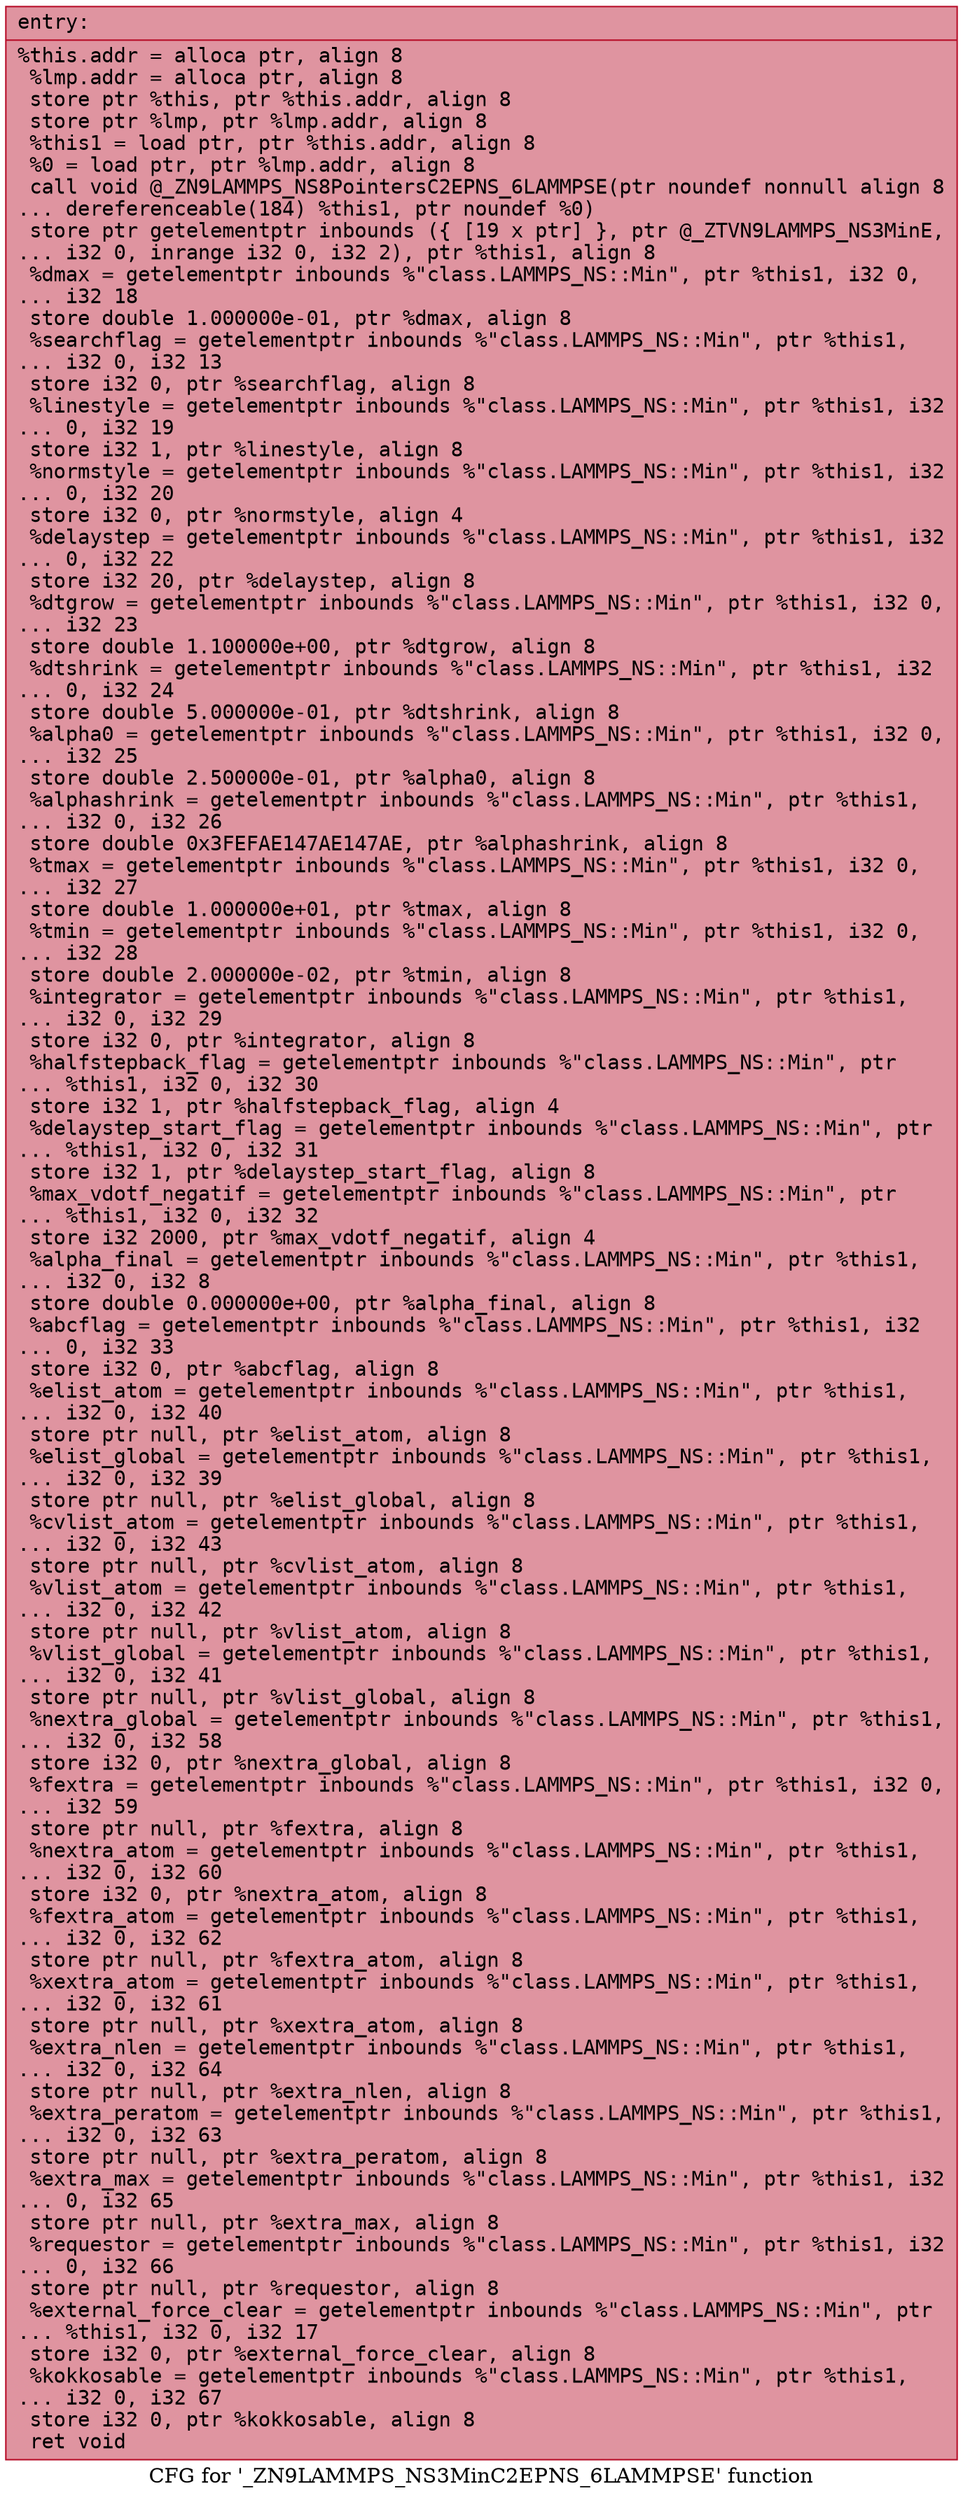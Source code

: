 digraph "CFG for '_ZN9LAMMPS_NS3MinC2EPNS_6LAMMPSE' function" {
	label="CFG for '_ZN9LAMMPS_NS3MinC2EPNS_6LAMMPSE' function";

	Node0x55814abed6b0 [shape=record,color="#b70d28ff", style=filled, fillcolor="#b70d2870" fontname="Courier",label="{entry:\l|  %this.addr = alloca ptr, align 8\l  %lmp.addr = alloca ptr, align 8\l  store ptr %this, ptr %this.addr, align 8\l  store ptr %lmp, ptr %lmp.addr, align 8\l  %this1 = load ptr, ptr %this.addr, align 8\l  %0 = load ptr, ptr %lmp.addr, align 8\l  call void @_ZN9LAMMPS_NS8PointersC2EPNS_6LAMMPSE(ptr noundef nonnull align 8\l... dereferenceable(184) %this1, ptr noundef %0)\l  store ptr getelementptr inbounds (\{ [19 x ptr] \}, ptr @_ZTVN9LAMMPS_NS3MinE,\l... i32 0, inrange i32 0, i32 2), ptr %this1, align 8\l  %dmax = getelementptr inbounds %\"class.LAMMPS_NS::Min\", ptr %this1, i32 0,\l... i32 18\l  store double 1.000000e-01, ptr %dmax, align 8\l  %searchflag = getelementptr inbounds %\"class.LAMMPS_NS::Min\", ptr %this1,\l... i32 0, i32 13\l  store i32 0, ptr %searchflag, align 8\l  %linestyle = getelementptr inbounds %\"class.LAMMPS_NS::Min\", ptr %this1, i32\l... 0, i32 19\l  store i32 1, ptr %linestyle, align 8\l  %normstyle = getelementptr inbounds %\"class.LAMMPS_NS::Min\", ptr %this1, i32\l... 0, i32 20\l  store i32 0, ptr %normstyle, align 4\l  %delaystep = getelementptr inbounds %\"class.LAMMPS_NS::Min\", ptr %this1, i32\l... 0, i32 22\l  store i32 20, ptr %delaystep, align 8\l  %dtgrow = getelementptr inbounds %\"class.LAMMPS_NS::Min\", ptr %this1, i32 0,\l... i32 23\l  store double 1.100000e+00, ptr %dtgrow, align 8\l  %dtshrink = getelementptr inbounds %\"class.LAMMPS_NS::Min\", ptr %this1, i32\l... 0, i32 24\l  store double 5.000000e-01, ptr %dtshrink, align 8\l  %alpha0 = getelementptr inbounds %\"class.LAMMPS_NS::Min\", ptr %this1, i32 0,\l... i32 25\l  store double 2.500000e-01, ptr %alpha0, align 8\l  %alphashrink = getelementptr inbounds %\"class.LAMMPS_NS::Min\", ptr %this1,\l... i32 0, i32 26\l  store double 0x3FEFAE147AE147AE, ptr %alphashrink, align 8\l  %tmax = getelementptr inbounds %\"class.LAMMPS_NS::Min\", ptr %this1, i32 0,\l... i32 27\l  store double 1.000000e+01, ptr %tmax, align 8\l  %tmin = getelementptr inbounds %\"class.LAMMPS_NS::Min\", ptr %this1, i32 0,\l... i32 28\l  store double 2.000000e-02, ptr %tmin, align 8\l  %integrator = getelementptr inbounds %\"class.LAMMPS_NS::Min\", ptr %this1,\l... i32 0, i32 29\l  store i32 0, ptr %integrator, align 8\l  %halfstepback_flag = getelementptr inbounds %\"class.LAMMPS_NS::Min\", ptr\l... %this1, i32 0, i32 30\l  store i32 1, ptr %halfstepback_flag, align 4\l  %delaystep_start_flag = getelementptr inbounds %\"class.LAMMPS_NS::Min\", ptr\l... %this1, i32 0, i32 31\l  store i32 1, ptr %delaystep_start_flag, align 8\l  %max_vdotf_negatif = getelementptr inbounds %\"class.LAMMPS_NS::Min\", ptr\l... %this1, i32 0, i32 32\l  store i32 2000, ptr %max_vdotf_negatif, align 4\l  %alpha_final = getelementptr inbounds %\"class.LAMMPS_NS::Min\", ptr %this1,\l... i32 0, i32 8\l  store double 0.000000e+00, ptr %alpha_final, align 8\l  %abcflag = getelementptr inbounds %\"class.LAMMPS_NS::Min\", ptr %this1, i32\l... 0, i32 33\l  store i32 0, ptr %abcflag, align 8\l  %elist_atom = getelementptr inbounds %\"class.LAMMPS_NS::Min\", ptr %this1,\l... i32 0, i32 40\l  store ptr null, ptr %elist_atom, align 8\l  %elist_global = getelementptr inbounds %\"class.LAMMPS_NS::Min\", ptr %this1,\l... i32 0, i32 39\l  store ptr null, ptr %elist_global, align 8\l  %cvlist_atom = getelementptr inbounds %\"class.LAMMPS_NS::Min\", ptr %this1,\l... i32 0, i32 43\l  store ptr null, ptr %cvlist_atom, align 8\l  %vlist_atom = getelementptr inbounds %\"class.LAMMPS_NS::Min\", ptr %this1,\l... i32 0, i32 42\l  store ptr null, ptr %vlist_atom, align 8\l  %vlist_global = getelementptr inbounds %\"class.LAMMPS_NS::Min\", ptr %this1,\l... i32 0, i32 41\l  store ptr null, ptr %vlist_global, align 8\l  %nextra_global = getelementptr inbounds %\"class.LAMMPS_NS::Min\", ptr %this1,\l... i32 0, i32 58\l  store i32 0, ptr %nextra_global, align 8\l  %fextra = getelementptr inbounds %\"class.LAMMPS_NS::Min\", ptr %this1, i32 0,\l... i32 59\l  store ptr null, ptr %fextra, align 8\l  %nextra_atom = getelementptr inbounds %\"class.LAMMPS_NS::Min\", ptr %this1,\l... i32 0, i32 60\l  store i32 0, ptr %nextra_atom, align 8\l  %fextra_atom = getelementptr inbounds %\"class.LAMMPS_NS::Min\", ptr %this1,\l... i32 0, i32 62\l  store ptr null, ptr %fextra_atom, align 8\l  %xextra_atom = getelementptr inbounds %\"class.LAMMPS_NS::Min\", ptr %this1,\l... i32 0, i32 61\l  store ptr null, ptr %xextra_atom, align 8\l  %extra_nlen = getelementptr inbounds %\"class.LAMMPS_NS::Min\", ptr %this1,\l... i32 0, i32 64\l  store ptr null, ptr %extra_nlen, align 8\l  %extra_peratom = getelementptr inbounds %\"class.LAMMPS_NS::Min\", ptr %this1,\l... i32 0, i32 63\l  store ptr null, ptr %extra_peratom, align 8\l  %extra_max = getelementptr inbounds %\"class.LAMMPS_NS::Min\", ptr %this1, i32\l... 0, i32 65\l  store ptr null, ptr %extra_max, align 8\l  %requestor = getelementptr inbounds %\"class.LAMMPS_NS::Min\", ptr %this1, i32\l... 0, i32 66\l  store ptr null, ptr %requestor, align 8\l  %external_force_clear = getelementptr inbounds %\"class.LAMMPS_NS::Min\", ptr\l... %this1, i32 0, i32 17\l  store i32 0, ptr %external_force_clear, align 8\l  %kokkosable = getelementptr inbounds %\"class.LAMMPS_NS::Min\", ptr %this1,\l... i32 0, i32 67\l  store i32 0, ptr %kokkosable, align 8\l  ret void\l}"];
}
